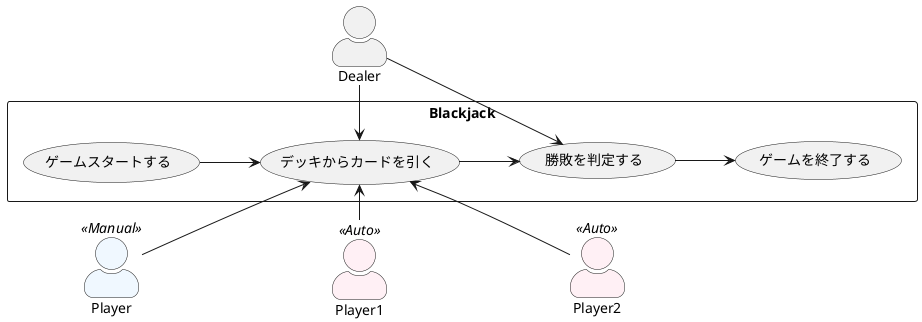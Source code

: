 @startuml Blackjack
skinparam actorStyle awesome
left to right direction
actor Dealer as d
actor Player <<Manual>> as mp #AliceBlue
actor Player1 <<Auto>> as ap1 #LavenderBlush
actor Player2 <<Auto>> as ap2 #LavenderBlush

rectangle Blackjack {
  usecase "ゲームスタートする" as UC1
  usecase "デッキからカードを引く" as UC2
  usecase "勝敗を判定する" as UC3
  usecase "ゲームを終了する" as UC4
  UC1 --> UC2
  UC2 --> UC3
  UC3 --> UC4
}
  mp --> UC2
  ap1 -> UC2
  d -> UC2
  UC2 <-- ap2
  d --> UC3

@enduml
